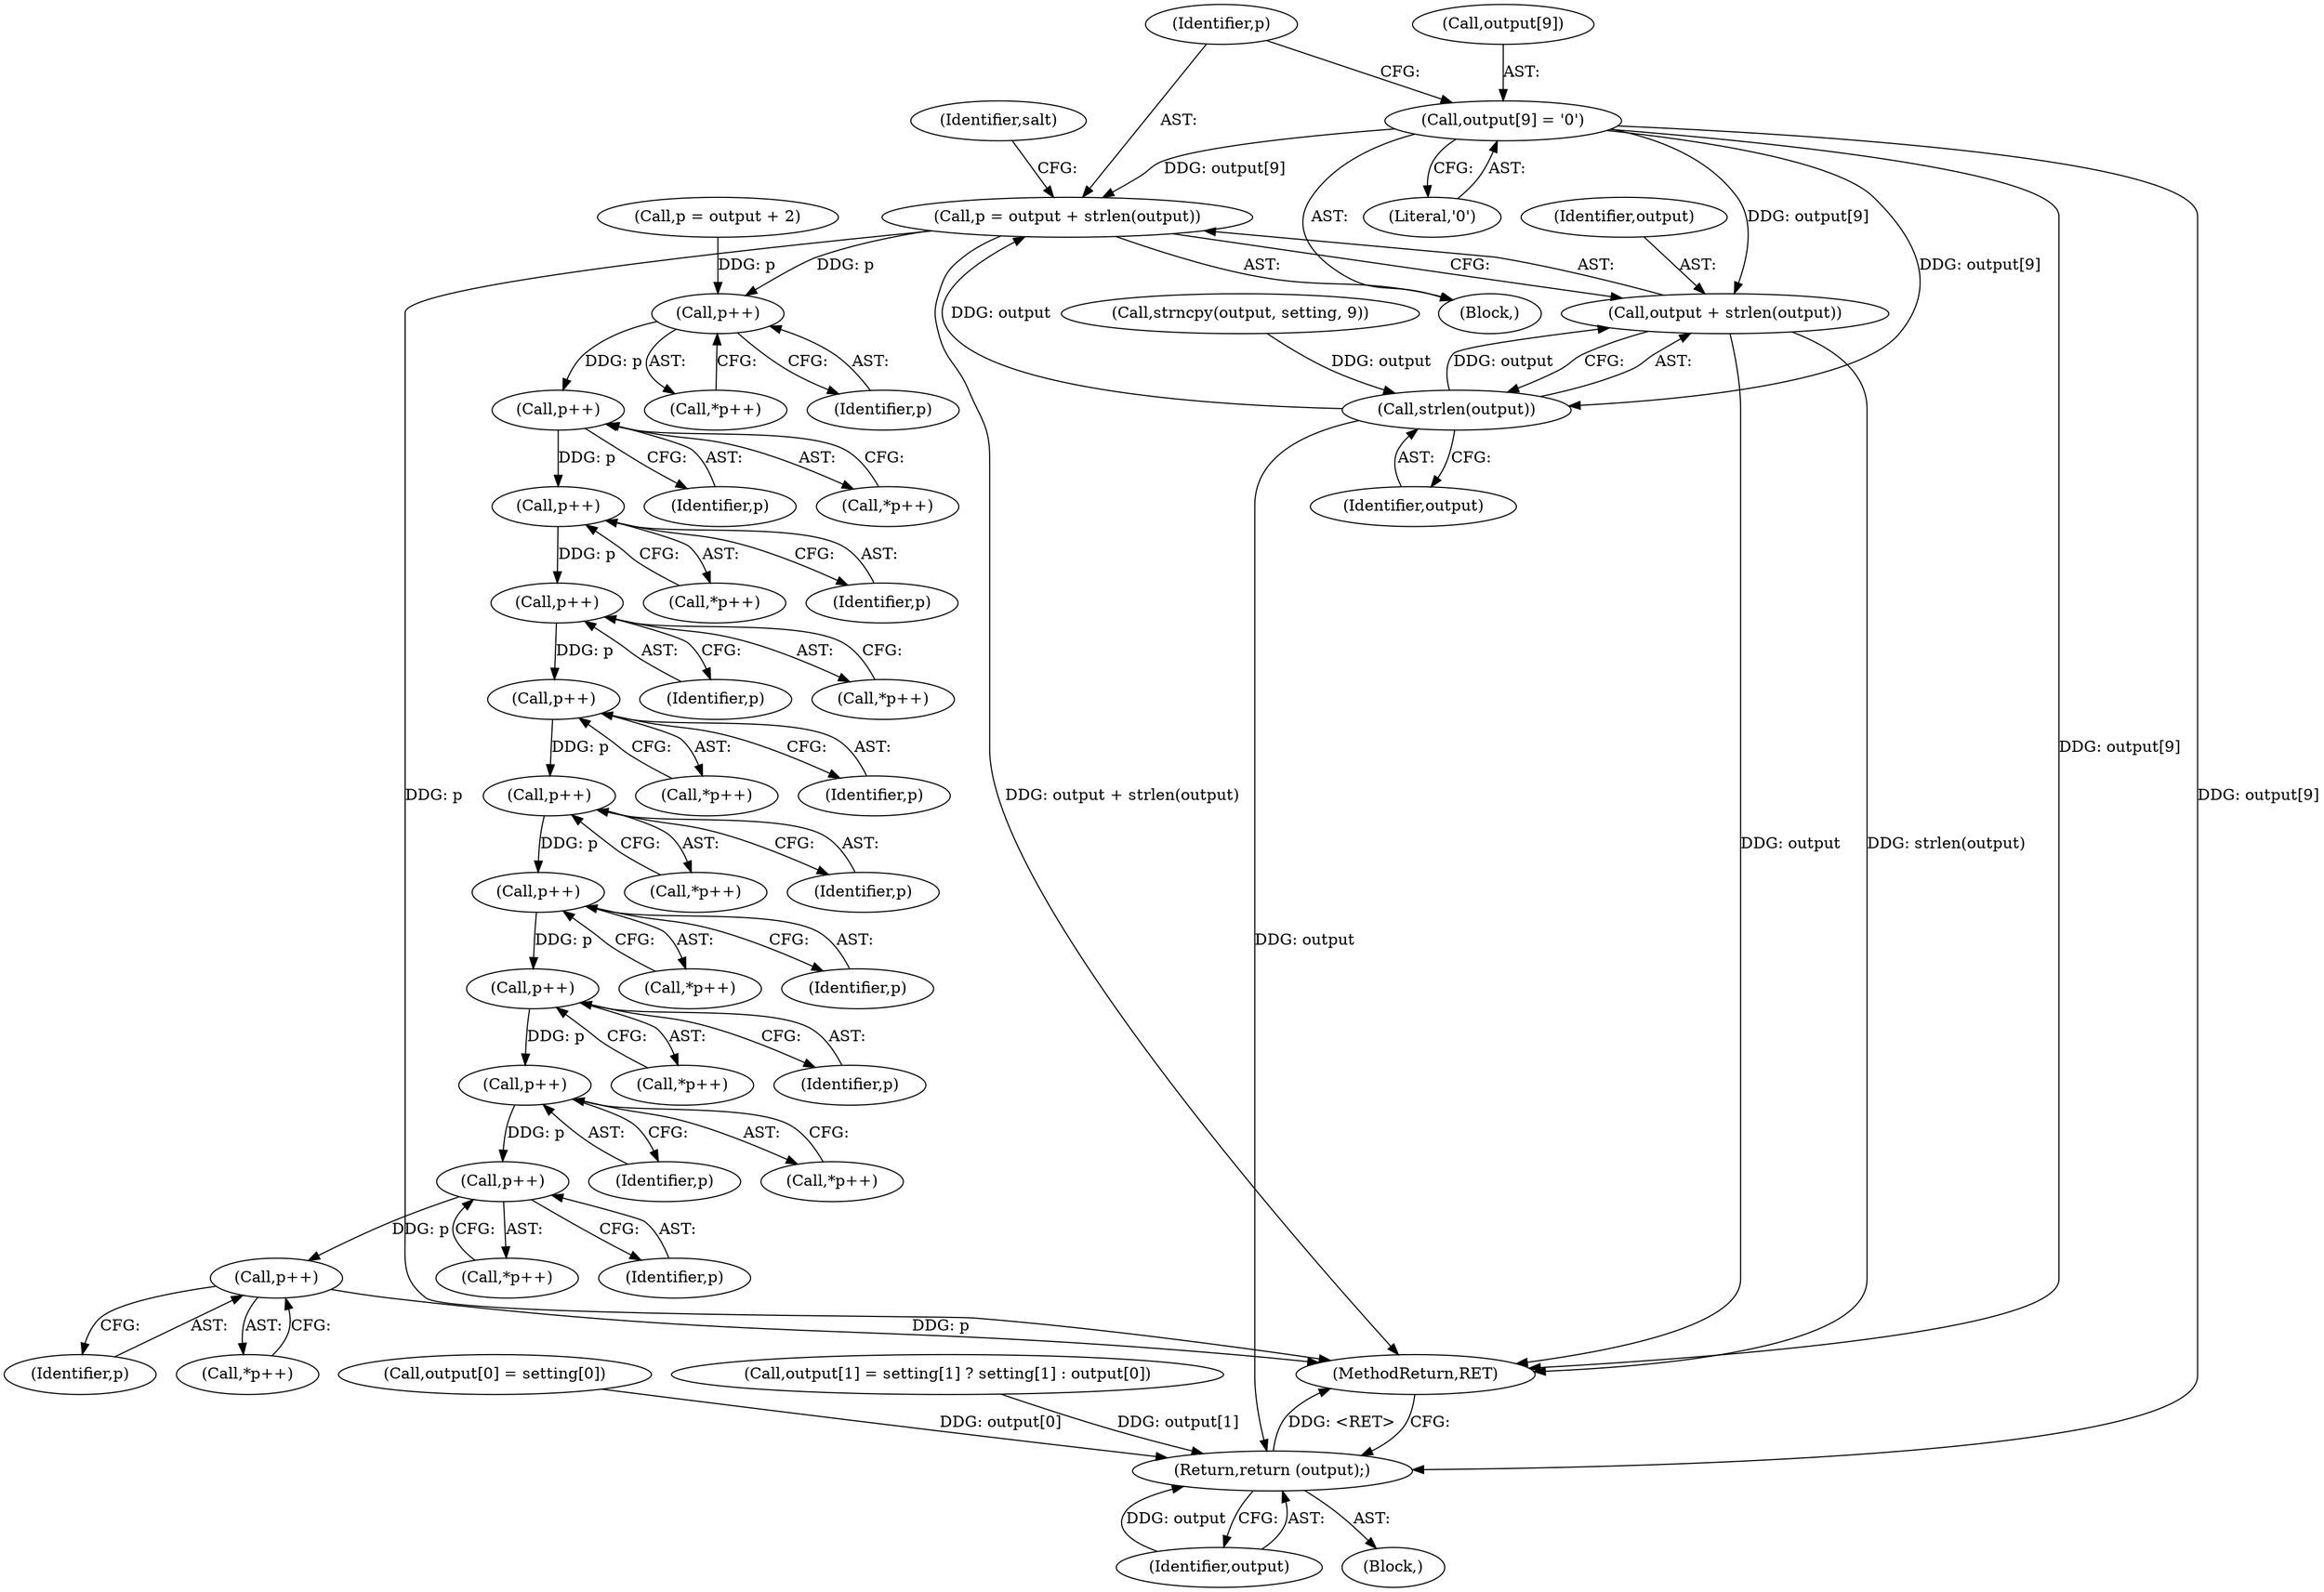 digraph "0_postgresql_932ded2ed51e8333852e370c7a6dad75d9f236f9@array" {
"1000269" [label="(Call,output[9] = '\0')"];
"1000274" [label="(Call,p = output + strlen(output))"];
"1000344" [label="(Call,p++)"];
"1000355" [label="(Call,p++)"];
"1000366" [label="(Call,p++)"];
"1000377" [label="(Call,p++)"];
"1000397" [label="(Call,p++)"];
"1000408" [label="(Call,p++)"];
"1000419" [label="(Call,p++)"];
"1000430" [label="(Call,p++)"];
"1000444" [label="(Call,p++)"];
"1000455" [label="(Call,p++)"];
"1000466" [label="(Call,p++)"];
"1000276" [label="(Call,output + strlen(output))"];
"1000278" [label="(Call,strlen(output))"];
"1000477" [label="(Return,return (output);)"];
"1000478" [label="(Identifier,output)"];
"1000275" [label="(Identifier,p)"];
"1000398" [label="(Identifier,p)"];
"1000356" [label="(Identifier,p)"];
"1000273" [label="(Literal,'\0')"];
"1000343" [label="(Call,*p++)"];
"1000270" [label="(Call,output[9])"];
"1000366" [label="(Call,p++)"];
"1000397" [label="(Call,p++)"];
"1000444" [label="(Call,p++)"];
"1000367" [label="(Identifier,p)"];
"1000443" [label="(Call,*p++)"];
"1000354" [label="(Call,*p++)"];
"1000431" [label="(Identifier,p)"];
"1000465" [label="(Call,*p++)"];
"1000376" [label="(Call,*p++)"];
"1000409" [label="(Identifier,p)"];
"1000430" [label="(Call,p++)"];
"1000365" [label="(Call,*p++)"];
"1000279" [label="(Identifier,output)"];
"1000269" [label="(Call,output[9] = '\0')"];
"1000112" [label="(Block,)"];
"1000419" [label="(Call,p++)"];
"1000166" [label="(Block,)"];
"1000298" [label="(Call,output[0] = setting[0])"];
"1000355" [label="(Call,p++)"];
"1000456" [label="(Identifier,p)"];
"1000265" [label="(Call,strncpy(output, setting, 9))"];
"1000407" [label="(Call,*p++)"];
"1000454" [label="(Call,*p++)"];
"1000277" [label="(Identifier,output)"];
"1000319" [label="(Call,p = output + 2)"];
"1000345" [label="(Identifier,p)"];
"1000477" [label="(Return,return (output);)"];
"1000344" [label="(Call,p++)"];
"1000377" [label="(Call,p++)"];
"1000466" [label="(Call,p++)"];
"1000396" [label="(Call,*p++)"];
"1000420" [label="(Identifier,p)"];
"1000467" [label="(Identifier,p)"];
"1000408" [label="(Call,p++)"];
"1000325" [label="(Identifier,salt)"];
"1000445" [label="(Identifier,p)"];
"1000378" [label="(Identifier,p)"];
"1000276" [label="(Call,output + strlen(output))"];
"1000278" [label="(Call,strlen(output))"];
"1000455" [label="(Call,p++)"];
"1000479" [label="(MethodReturn,RET)"];
"1000429" [label="(Call,*p++)"];
"1000305" [label="(Call,output[1] = setting[1] ? setting[1] : output[0])"];
"1000418" [label="(Call,*p++)"];
"1000274" [label="(Call,p = output + strlen(output))"];
"1000269" -> "1000166"  [label="AST: "];
"1000269" -> "1000273"  [label="CFG: "];
"1000270" -> "1000269"  [label="AST: "];
"1000273" -> "1000269"  [label="AST: "];
"1000275" -> "1000269"  [label="CFG: "];
"1000269" -> "1000479"  [label="DDG: output[9]"];
"1000269" -> "1000274"  [label="DDG: output[9]"];
"1000269" -> "1000276"  [label="DDG: output[9]"];
"1000269" -> "1000278"  [label="DDG: output[9]"];
"1000269" -> "1000477"  [label="DDG: output[9]"];
"1000274" -> "1000166"  [label="AST: "];
"1000274" -> "1000276"  [label="CFG: "];
"1000275" -> "1000274"  [label="AST: "];
"1000276" -> "1000274"  [label="AST: "];
"1000325" -> "1000274"  [label="CFG: "];
"1000274" -> "1000479"  [label="DDG: p"];
"1000274" -> "1000479"  [label="DDG: output + strlen(output)"];
"1000278" -> "1000274"  [label="DDG: output"];
"1000274" -> "1000344"  [label="DDG: p"];
"1000344" -> "1000343"  [label="AST: "];
"1000344" -> "1000345"  [label="CFG: "];
"1000345" -> "1000344"  [label="AST: "];
"1000343" -> "1000344"  [label="CFG: "];
"1000319" -> "1000344"  [label="DDG: p"];
"1000344" -> "1000355"  [label="DDG: p"];
"1000355" -> "1000354"  [label="AST: "];
"1000355" -> "1000356"  [label="CFG: "];
"1000356" -> "1000355"  [label="AST: "];
"1000354" -> "1000355"  [label="CFG: "];
"1000355" -> "1000366"  [label="DDG: p"];
"1000366" -> "1000365"  [label="AST: "];
"1000366" -> "1000367"  [label="CFG: "];
"1000367" -> "1000366"  [label="AST: "];
"1000365" -> "1000366"  [label="CFG: "];
"1000366" -> "1000377"  [label="DDG: p"];
"1000377" -> "1000376"  [label="AST: "];
"1000377" -> "1000378"  [label="CFG: "];
"1000378" -> "1000377"  [label="AST: "];
"1000376" -> "1000377"  [label="CFG: "];
"1000377" -> "1000397"  [label="DDG: p"];
"1000397" -> "1000396"  [label="AST: "];
"1000397" -> "1000398"  [label="CFG: "];
"1000398" -> "1000397"  [label="AST: "];
"1000396" -> "1000397"  [label="CFG: "];
"1000397" -> "1000408"  [label="DDG: p"];
"1000408" -> "1000407"  [label="AST: "];
"1000408" -> "1000409"  [label="CFG: "];
"1000409" -> "1000408"  [label="AST: "];
"1000407" -> "1000408"  [label="CFG: "];
"1000408" -> "1000419"  [label="DDG: p"];
"1000419" -> "1000418"  [label="AST: "];
"1000419" -> "1000420"  [label="CFG: "];
"1000420" -> "1000419"  [label="AST: "];
"1000418" -> "1000419"  [label="CFG: "];
"1000419" -> "1000430"  [label="DDG: p"];
"1000430" -> "1000429"  [label="AST: "];
"1000430" -> "1000431"  [label="CFG: "];
"1000431" -> "1000430"  [label="AST: "];
"1000429" -> "1000430"  [label="CFG: "];
"1000430" -> "1000444"  [label="DDG: p"];
"1000444" -> "1000443"  [label="AST: "];
"1000444" -> "1000445"  [label="CFG: "];
"1000445" -> "1000444"  [label="AST: "];
"1000443" -> "1000444"  [label="CFG: "];
"1000444" -> "1000455"  [label="DDG: p"];
"1000455" -> "1000454"  [label="AST: "];
"1000455" -> "1000456"  [label="CFG: "];
"1000456" -> "1000455"  [label="AST: "];
"1000454" -> "1000455"  [label="CFG: "];
"1000455" -> "1000466"  [label="DDG: p"];
"1000466" -> "1000465"  [label="AST: "];
"1000466" -> "1000467"  [label="CFG: "];
"1000467" -> "1000466"  [label="AST: "];
"1000465" -> "1000466"  [label="CFG: "];
"1000466" -> "1000479"  [label="DDG: p"];
"1000276" -> "1000278"  [label="CFG: "];
"1000277" -> "1000276"  [label="AST: "];
"1000278" -> "1000276"  [label="AST: "];
"1000276" -> "1000479"  [label="DDG: strlen(output)"];
"1000276" -> "1000479"  [label="DDG: output"];
"1000278" -> "1000276"  [label="DDG: output"];
"1000278" -> "1000279"  [label="CFG: "];
"1000279" -> "1000278"  [label="AST: "];
"1000265" -> "1000278"  [label="DDG: output"];
"1000278" -> "1000477"  [label="DDG: output"];
"1000477" -> "1000112"  [label="AST: "];
"1000477" -> "1000478"  [label="CFG: "];
"1000478" -> "1000477"  [label="AST: "];
"1000479" -> "1000477"  [label="CFG: "];
"1000477" -> "1000479"  [label="DDG: <RET>"];
"1000478" -> "1000477"  [label="DDG: output"];
"1000305" -> "1000477"  [label="DDG: output[1]"];
"1000298" -> "1000477"  [label="DDG: output[0]"];
}
